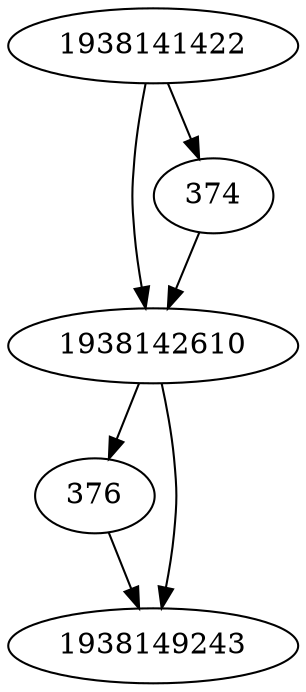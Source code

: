 strict digraph  {
1938141422;
1938142610;
374;
376;
1938149243;
1938141422 -> 1938142610;
1938141422 -> 374;
1938142610 -> 1938149243;
1938142610 -> 376;
374 -> 1938142610;
376 -> 1938149243;
}

